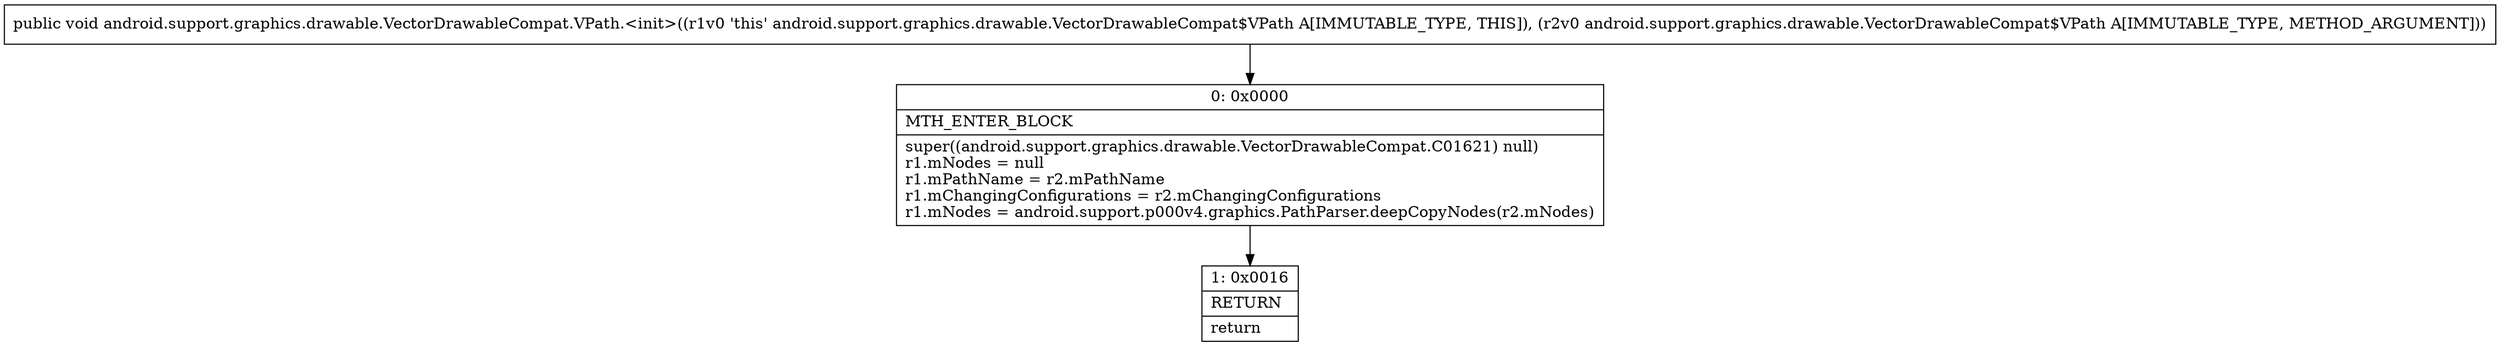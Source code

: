 digraph "CFG forandroid.support.graphics.drawable.VectorDrawableCompat.VPath.\<init\>(Landroid\/support\/graphics\/drawable\/VectorDrawableCompat$VPath;)V" {
Node_0 [shape=record,label="{0\:\ 0x0000|MTH_ENTER_BLOCK\l|super((android.support.graphics.drawable.VectorDrawableCompat.C01621) null)\lr1.mNodes = null\lr1.mPathName = r2.mPathName\lr1.mChangingConfigurations = r2.mChangingConfigurations\lr1.mNodes = android.support.p000v4.graphics.PathParser.deepCopyNodes(r2.mNodes)\l}"];
Node_1 [shape=record,label="{1\:\ 0x0016|RETURN\l|return\l}"];
MethodNode[shape=record,label="{public void android.support.graphics.drawable.VectorDrawableCompat.VPath.\<init\>((r1v0 'this' android.support.graphics.drawable.VectorDrawableCompat$VPath A[IMMUTABLE_TYPE, THIS]), (r2v0 android.support.graphics.drawable.VectorDrawableCompat$VPath A[IMMUTABLE_TYPE, METHOD_ARGUMENT])) }"];
MethodNode -> Node_0;
Node_0 -> Node_1;
}

